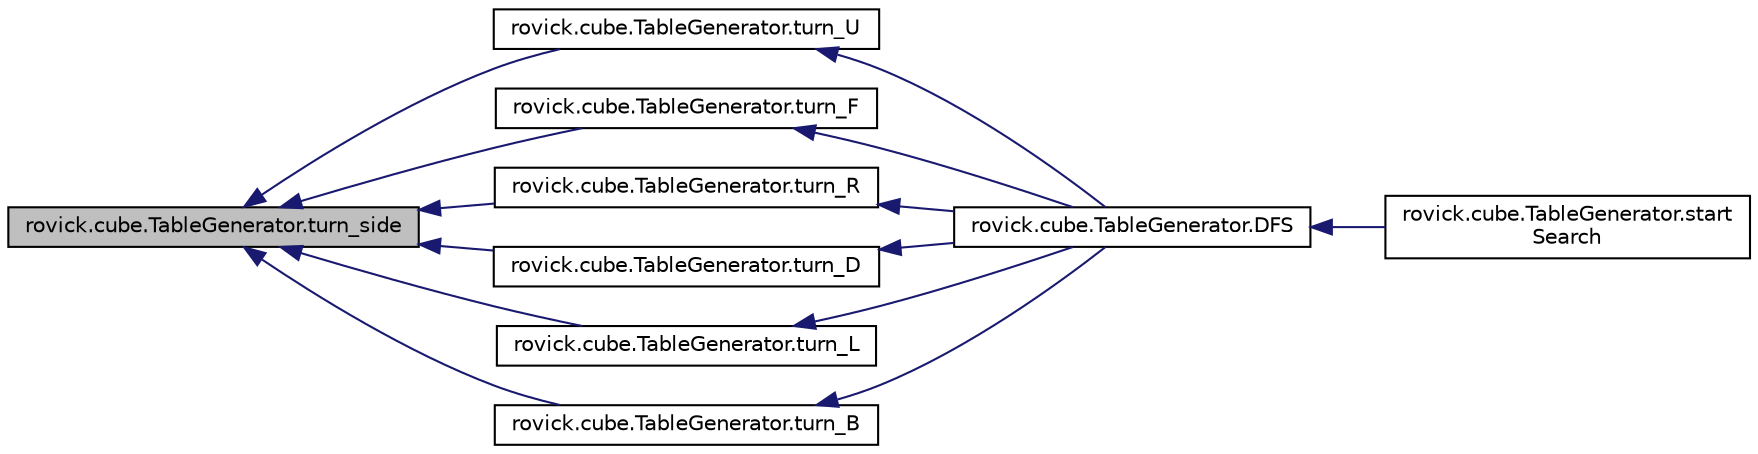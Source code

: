digraph "rovick.cube.TableGenerator.turn_side"
{
  edge [fontname="Helvetica",fontsize="10",labelfontname="Helvetica",labelfontsize="10"];
  node [fontname="Helvetica",fontsize="10",shape=record];
  rankdir="LR";
  Node1 [label="rovick.cube.TableGenerator.turn_side",height=0.2,width=0.4,color="black", fillcolor="grey75", style="filled", fontcolor="black"];
  Node1 -> Node2 [dir="back",color="midnightblue",fontsize="10",style="solid",fontname="Helvetica"];
  Node2 [label="rovick.cube.TableGenerator.turn_U",height=0.2,width=0.4,color="black", fillcolor="white", style="filled",URL="$classrovick_1_1cube_1_1_table_generator_acadb86429347458295705b2e6a393bbe.html#acadb86429347458295705b2e6a393bbe"];
  Node2 -> Node3 [dir="back",color="midnightblue",fontsize="10",style="solid",fontname="Helvetica"];
  Node3 [label="rovick.cube.TableGenerator.DFS",height=0.2,width=0.4,color="black", fillcolor="white", style="filled",URL="$classrovick_1_1cube_1_1_table_generator_ab2a3b42521b195eb72ede46828af6ae6.html#ab2a3b42521b195eb72ede46828af6ae6"];
  Node3 -> Node4 [dir="back",color="midnightblue",fontsize="10",style="solid",fontname="Helvetica"];
  Node4 [label="rovick.cube.TableGenerator.start\lSearch",height=0.2,width=0.4,color="black", fillcolor="white", style="filled",URL="$classrovick_1_1cube_1_1_table_generator_a9e2643c8acf49581fcefe31d84cfeb1c.html#a9e2643c8acf49581fcefe31d84cfeb1c"];
  Node1 -> Node5 [dir="back",color="midnightblue",fontsize="10",style="solid",fontname="Helvetica"];
  Node5 [label="rovick.cube.TableGenerator.turn_F",height=0.2,width=0.4,color="black", fillcolor="white", style="filled",URL="$classrovick_1_1cube_1_1_table_generator_a78ab3f8f66f6172f3523613b77daaab3.html#a78ab3f8f66f6172f3523613b77daaab3"];
  Node5 -> Node3 [dir="back",color="midnightblue",fontsize="10",style="solid",fontname="Helvetica"];
  Node1 -> Node6 [dir="back",color="midnightblue",fontsize="10",style="solid",fontname="Helvetica"];
  Node6 [label="rovick.cube.TableGenerator.turn_R",height=0.2,width=0.4,color="black", fillcolor="white", style="filled",URL="$classrovick_1_1cube_1_1_table_generator_ac8ba4336d91e476f8ee83071c2d71a97.html#ac8ba4336d91e476f8ee83071c2d71a97"];
  Node6 -> Node3 [dir="back",color="midnightblue",fontsize="10",style="solid",fontname="Helvetica"];
  Node1 -> Node7 [dir="back",color="midnightblue",fontsize="10",style="solid",fontname="Helvetica"];
  Node7 [label="rovick.cube.TableGenerator.turn_D",height=0.2,width=0.4,color="black", fillcolor="white", style="filled",URL="$classrovick_1_1cube_1_1_table_generator_a33013d9eef02477de6fecd1a4b666aee.html#a33013d9eef02477de6fecd1a4b666aee"];
  Node7 -> Node3 [dir="back",color="midnightblue",fontsize="10",style="solid",fontname="Helvetica"];
  Node1 -> Node8 [dir="back",color="midnightblue",fontsize="10",style="solid",fontname="Helvetica"];
  Node8 [label="rovick.cube.TableGenerator.turn_L",height=0.2,width=0.4,color="black", fillcolor="white", style="filled",URL="$classrovick_1_1cube_1_1_table_generator_a5f15be144407fe8005a21822636af198.html#a5f15be144407fe8005a21822636af198"];
  Node8 -> Node3 [dir="back",color="midnightblue",fontsize="10",style="solid",fontname="Helvetica"];
  Node1 -> Node9 [dir="back",color="midnightblue",fontsize="10",style="solid",fontname="Helvetica"];
  Node9 [label="rovick.cube.TableGenerator.turn_B",height=0.2,width=0.4,color="black", fillcolor="white", style="filled",URL="$classrovick_1_1cube_1_1_table_generator_aa8f213521d82f3589301da7505c8f375.html#aa8f213521d82f3589301da7505c8f375"];
  Node9 -> Node3 [dir="back",color="midnightblue",fontsize="10",style="solid",fontname="Helvetica"];
}
